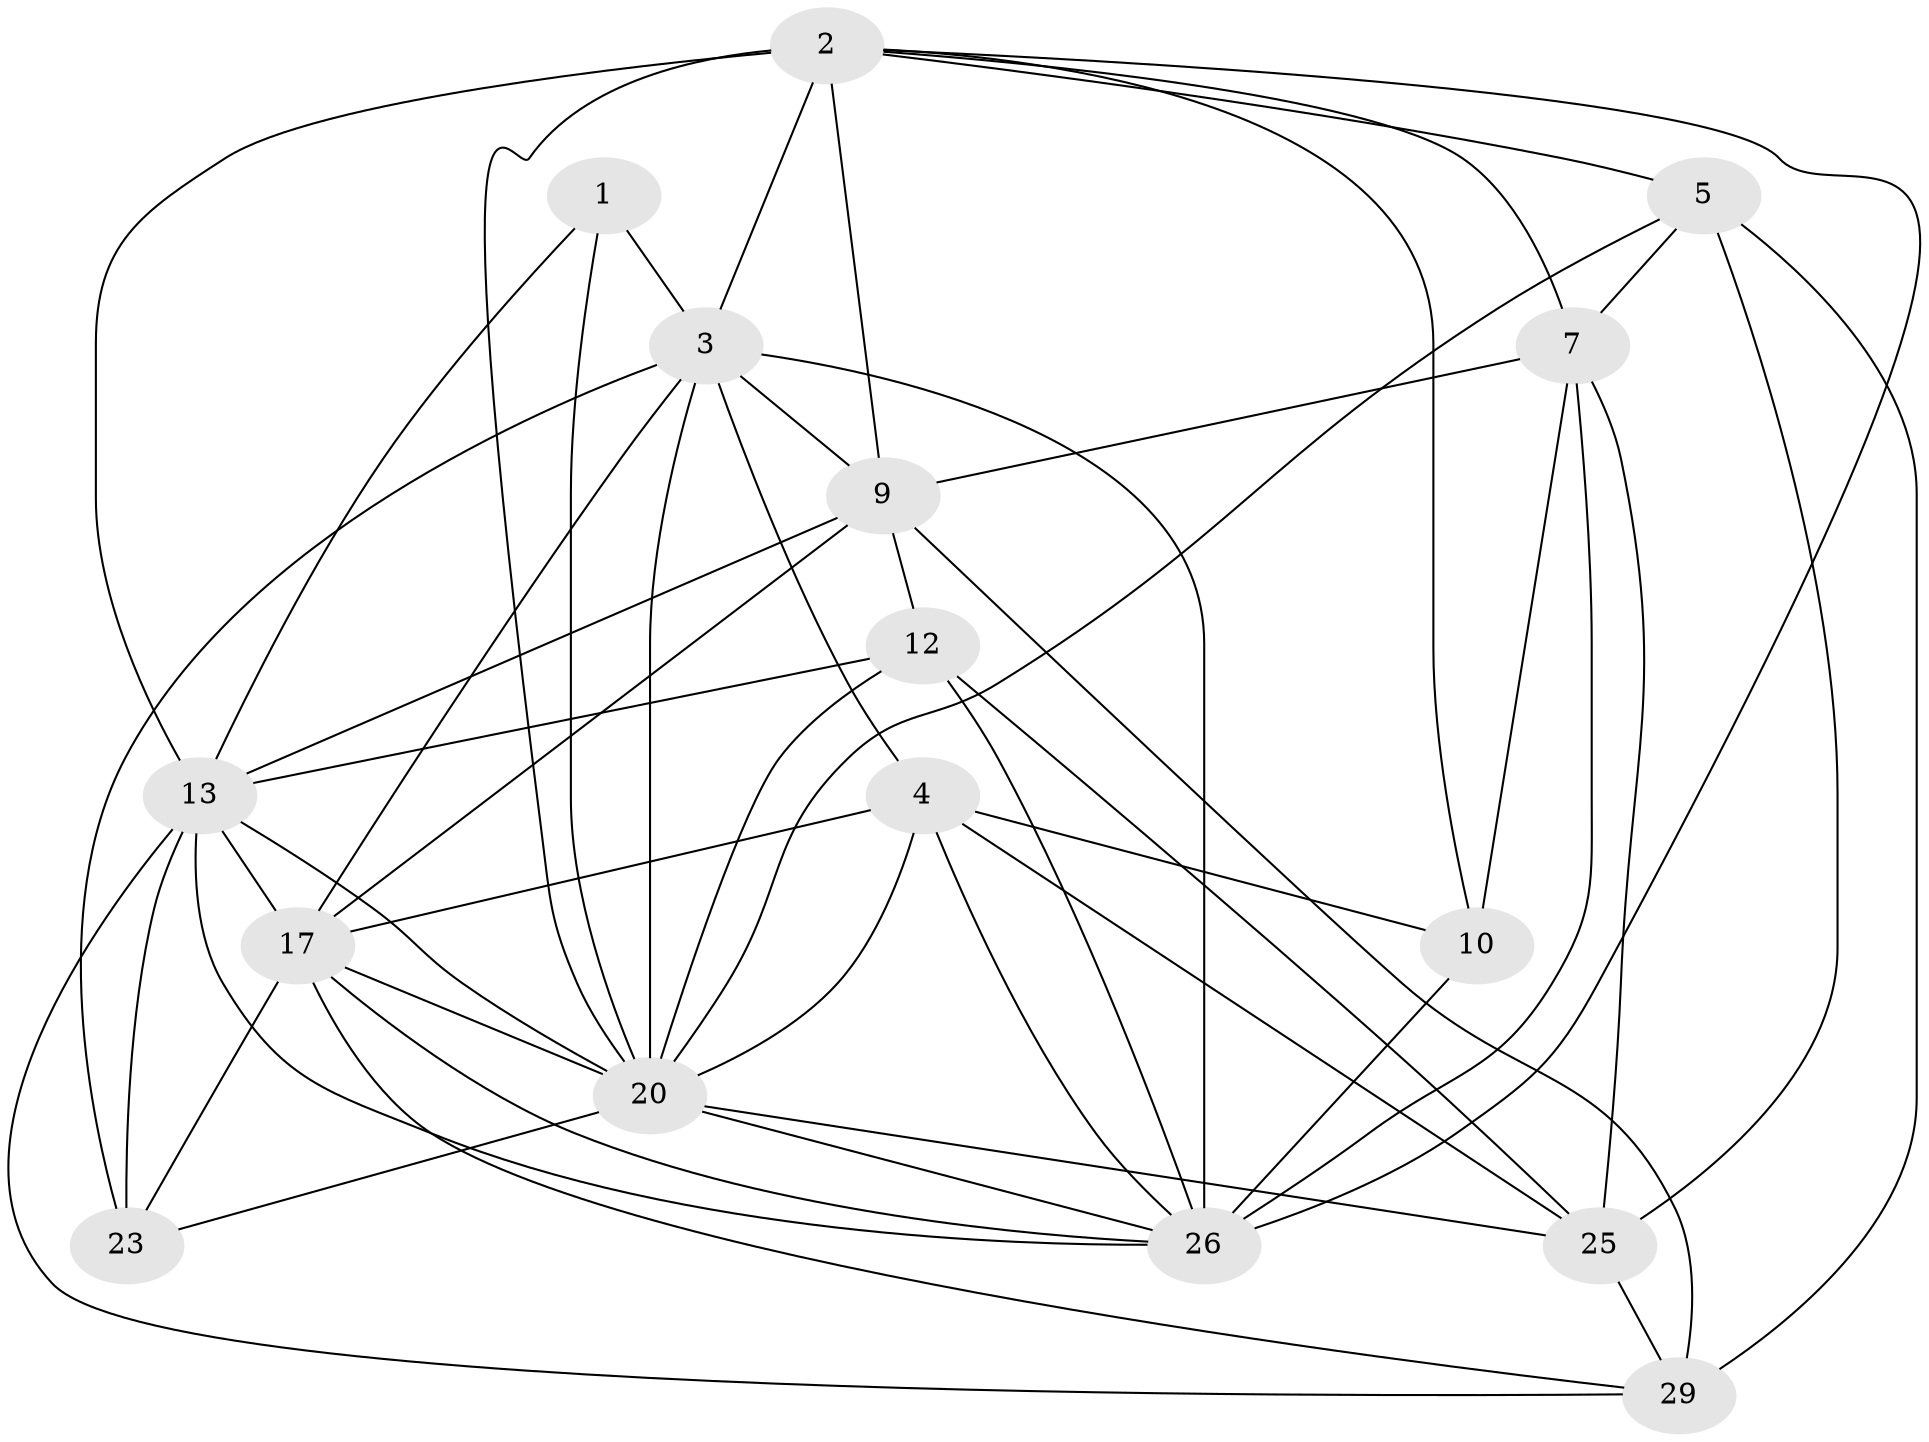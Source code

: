 // original degree distribution, {4: 1.0}
// Generated by graph-tools (version 1.1) at 2025/20/03/04/25 18:20:45]
// undirected, 16 vertices, 52 edges
graph export_dot {
graph [start="1"]
  node [color=gray90,style=filled];
  1;
  2 [super="+54+11"];
  3 [super="+15+22+30"];
  4 [super="+24+16"];
  5 [super="+6"];
  7 [super="+8+34"];
  9 [super="+21+39+14"];
  10;
  12 [super="+35+52"];
  13 [super="+27+19"];
  17 [super="+42+51+18"];
  20 [super="+38+37"];
  23;
  25 [super="+32+46"];
  26 [super="+33+40"];
  29 [super="+36"];
  1 -- 20;
  1 -- 3 [weight=2];
  1 -- 13;
  2 -- 9;
  2 -- 5;
  2 -- 7;
  2 -- 10;
  2 -- 13;
  2 -- 3 [weight=2];
  2 -- 26;
  2 -- 20 [weight=2];
  3 -- 20 [weight=3];
  3 -- 26 [weight=3];
  3 -- 4 [weight=2];
  3 -- 23;
  3 -- 17 [weight=2];
  3 -- 9;
  4 -- 17 [weight=2];
  4 -- 26;
  4 -- 25;
  4 -- 10;
  4 -- 20;
  5 -- 7;
  5 -- 29 [weight=2];
  5 -- 20;
  5 -- 25;
  7 -- 10;
  7 -- 9 [weight=2];
  7 -- 26 [weight=2];
  7 -- 25;
  9 -- 17;
  9 -- 12 [weight=2];
  9 -- 29;
  9 -- 13 [weight=2];
  10 -- 26;
  12 -- 26;
  12 -- 13;
  12 -- 25 [weight=3];
  12 -- 20;
  13 -- 17;
  13 -- 23;
  13 -- 20;
  13 -- 26;
  13 -- 29;
  17 -- 23;
  17 -- 29;
  17 -- 20;
  17 -- 26;
  20 -- 25;
  20 -- 23;
  20 -- 26;
  25 -- 29;
}
